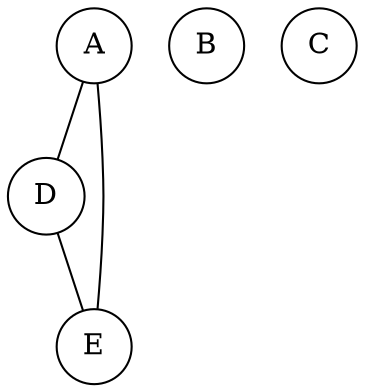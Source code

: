Graph G025 {
  A [shape=circle];
  B [shape=circle];
  C [shape=circle];
  D [shape=circle];
  E [shape=circle];
  A -- D;
  A -- E;
  D -- E;
}
